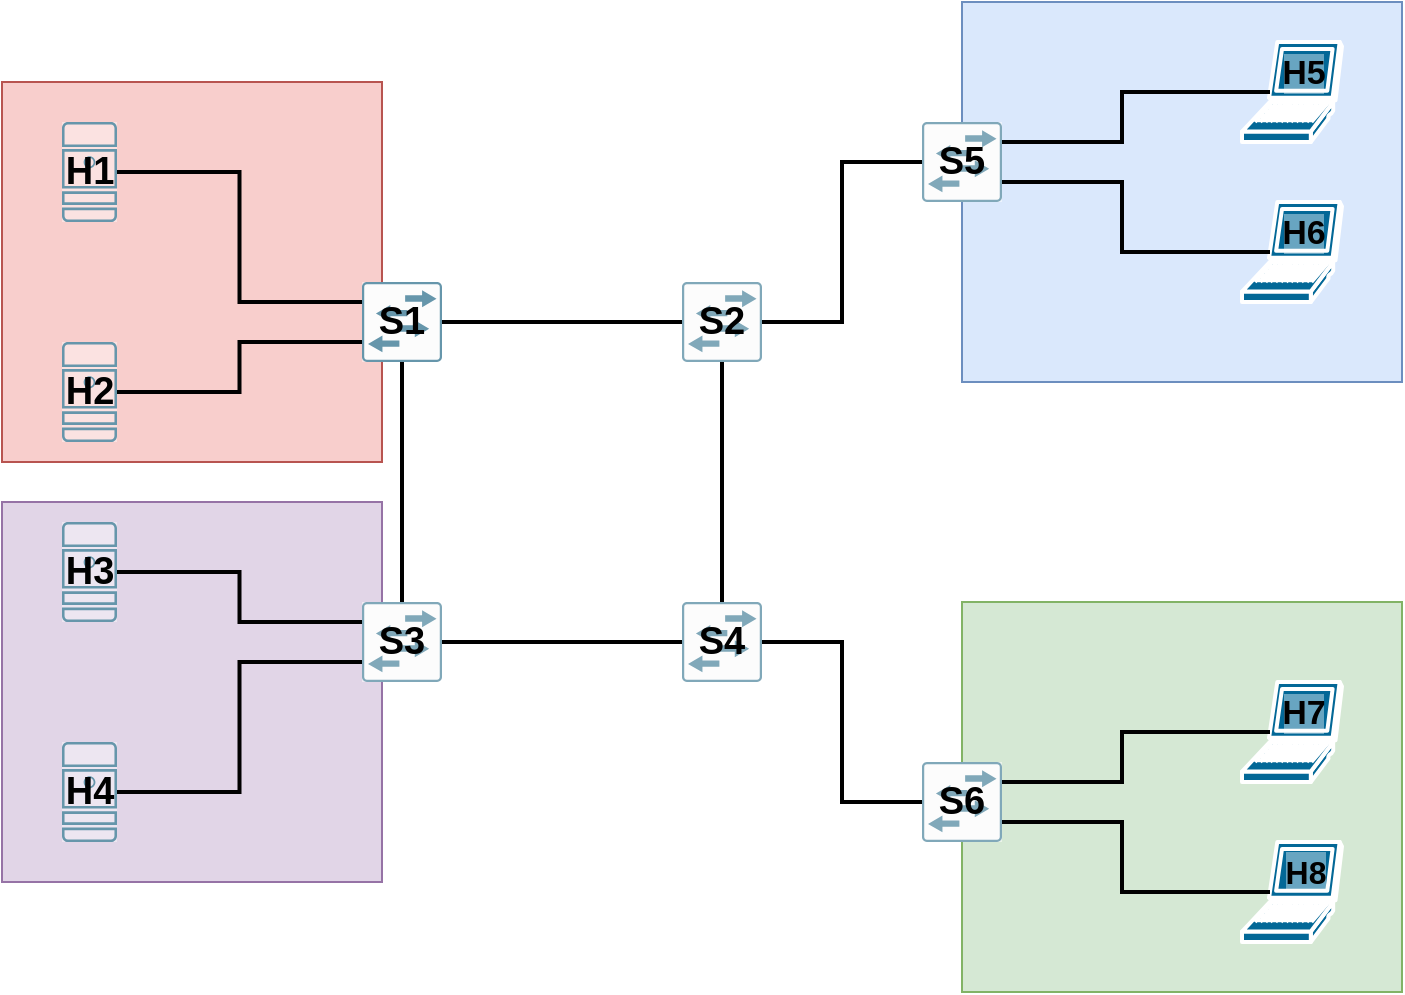 <mxfile version="24.4.13" type="github">
  <diagram name="Strona-1" id="stTNw39KlzKYSSzpZZvh">
    <mxGraphModel dx="987" dy="545" grid="1" gridSize="10" guides="1" tooltips="1" connect="1" arrows="0" fold="1" page="1" pageScale="1" pageWidth="827" pageHeight="1169" math="0" shadow="0">
      <root>
        <mxCell id="0" />
        <mxCell id="1" parent="0" />
        <mxCell id="1hEtjdNkc8aGQTdvcNFe-36" value="" style="rounded=0;whiteSpace=wrap;html=1;fillColor=#e1d5e7;strokeColor=#9673a6;" parent="1" vertex="1">
          <mxGeometry x="100" y="270" width="190" height="190" as="geometry" />
        </mxCell>
        <mxCell id="1hEtjdNkc8aGQTdvcNFe-35" value="" style="rounded=0;whiteSpace=wrap;html=1;fillColor=#f8cecc;strokeColor=#b85450;" parent="1" vertex="1">
          <mxGeometry x="100" y="60" width="190" height="190" as="geometry" />
        </mxCell>
        <mxCell id="1hEtjdNkc8aGQTdvcNFe-33" value="" style="rounded=0;whiteSpace=wrap;html=1;fillColor=#d5e8d4;strokeColor=#82b366;" parent="1" vertex="1">
          <mxGeometry x="580" y="320" width="220" height="195" as="geometry" />
        </mxCell>
        <mxCell id="1hEtjdNkc8aGQTdvcNFe-32" value="" style="rounded=0;whiteSpace=wrap;html=1;fillColor=#dae8fc;strokeColor=#6c8ebf;" parent="1" vertex="1">
          <mxGeometry x="580" y="20" width="220" height="190" as="geometry" />
        </mxCell>
        <mxCell id="1hEtjdNkc8aGQTdvcNFe-1" value="" style="sketch=0;points=[[0.015,0.015,0],[0.985,0.015,0],[0.985,0.985,0],[0.015,0.985,0],[0.25,0,0],[0.5,0,0],[0.75,0,0],[1,0.25,0],[1,0.5,0],[1,0.75,0],[0.75,1,0],[0.5,1,0],[0.25,1,0],[0,0.75,0],[0,0.5,0],[0,0.25,0]];verticalLabelPosition=bottom;html=1;verticalAlign=top;aspect=fixed;align=center;pointerEvents=1;shape=mxgraph.cisco19.server;fillColor=#005073;strokeColor=none;" parent="1" vertex="1">
          <mxGeometry x="130" y="80" width="27.5" height="50" as="geometry" />
        </mxCell>
        <mxCell id="1hEtjdNkc8aGQTdvcNFe-2" value="" style="sketch=0;points=[[0.015,0.015,0],[0.985,0.015,0],[0.985,0.985,0],[0.015,0.985,0],[0.25,0,0],[0.5,0,0],[0.75,0,0],[1,0.25,0],[1,0.5,0],[1,0.75,0],[0.75,1,0],[0.5,1,0],[0.25,1,0],[0,0.75,0],[0,0.5,0],[0,0.25,0]];verticalLabelPosition=bottom;html=1;verticalAlign=top;aspect=fixed;align=center;pointerEvents=1;shape=mxgraph.cisco19.server;fillColor=#005073;strokeColor=none;" parent="1" vertex="1">
          <mxGeometry x="130" y="190" width="27.5" height="50" as="geometry" />
        </mxCell>
        <mxCell id="1hEtjdNkc8aGQTdvcNFe-3" value="" style="sketch=0;points=[[0.015,0.015,0],[0.985,0.015,0],[0.985,0.985,0],[0.015,0.985,0],[0.25,0,0],[0.5,0,0],[0.75,0,0],[1,0.25,0],[1,0.5,0],[1,0.75,0],[0.75,1,0],[0.5,1,0],[0.25,1,0],[0,0.75,0],[0,0.5,0],[0,0.25,0]];verticalLabelPosition=bottom;html=1;verticalAlign=top;aspect=fixed;align=center;pointerEvents=1;shape=mxgraph.cisco19.server;fillColor=#005073;strokeColor=none;fillStyle=auto;" parent="1" vertex="1">
          <mxGeometry x="130" y="280" width="27.5" height="50" as="geometry" />
        </mxCell>
        <mxCell id="1hEtjdNkc8aGQTdvcNFe-4" value="" style="sketch=0;points=[[0.015,0.015,0],[0.985,0.015,0],[0.985,0.985,0],[0.015,0.985,0],[0.25,0,0],[0.5,0,0],[0.75,0,0],[1,0.25,0],[1,0.5,0],[1,0.75,0],[0.75,1,0],[0.5,1,0],[0.25,1,0],[0,0.75,0],[0,0.5,0],[0,0.25,0]];verticalLabelPosition=bottom;html=1;verticalAlign=top;aspect=fixed;align=center;pointerEvents=1;shape=mxgraph.cisco19.server;fillColor=#005073;strokeColor=none;" parent="1" vertex="1">
          <mxGeometry x="130" y="390" width="27.5" height="50" as="geometry" />
        </mxCell>
        <mxCell id="1hEtjdNkc8aGQTdvcNFe-5" value="" style="sketch=0;points=[[0.015,0.015,0],[0.985,0.015,0],[0.985,0.985,0],[0.015,0.985,0],[0.25,0,0],[0.5,0,0],[0.75,0,0],[1,0.25,0],[1,0.5,0],[1,0.75,0],[0.75,1,0],[0.5,1,0],[0.25,1,0],[0,0.75,0],[0,0.5,0],[0,0.25,0]];verticalLabelPosition=bottom;html=1;verticalAlign=top;aspect=fixed;align=center;pointerEvents=1;shape=mxgraph.cisco19.rect;prIcon=l2_switch;fillColor=#FAFAFA;strokeColor=#005073;" parent="1" vertex="1">
          <mxGeometry x="280" y="160" width="40" height="40" as="geometry" />
        </mxCell>
        <mxCell id="1hEtjdNkc8aGQTdvcNFe-6" value="" style="sketch=0;points=[[0.015,0.015,0],[0.985,0.015,0],[0.985,0.985,0],[0.015,0.985,0],[0.25,0,0],[0.5,0,0],[0.75,0,0],[1,0.25,0],[1,0.5,0],[1,0.75,0],[0.75,1,0],[0.5,1,0],[0.25,1,0],[0,0.75,0],[0,0.5,0],[0,0.25,0]];verticalLabelPosition=bottom;html=1;verticalAlign=top;aspect=fixed;align=center;pointerEvents=1;shape=mxgraph.cisco19.rect;prIcon=l2_switch;fillColor=#FAFAFA;strokeColor=#005073;" parent="1" vertex="1">
          <mxGeometry x="280" y="320" width="40" height="40" as="geometry" />
        </mxCell>
        <mxCell id="1hEtjdNkc8aGQTdvcNFe-7" value="" style="sketch=0;points=[[0.015,0.015,0],[0.985,0.015,0],[0.985,0.985,0],[0.015,0.985,0],[0.25,0,0],[0.5,0,0],[0.75,0,0],[1,0.25,0],[1,0.5,0],[1,0.75,0],[0.75,1,0],[0.5,1,0],[0.25,1,0],[0,0.75,0],[0,0.5,0],[0,0.25,0]];verticalLabelPosition=bottom;html=1;verticalAlign=top;aspect=fixed;align=center;pointerEvents=1;shape=mxgraph.cisco19.rect;prIcon=l2_switch;fillColor=#FAFAFA;strokeColor=#005073;" parent="1" vertex="1">
          <mxGeometry x="440" y="160" width="40" height="40" as="geometry" />
        </mxCell>
        <mxCell id="1hEtjdNkc8aGQTdvcNFe-8" value="" style="sketch=0;points=[[0.015,0.015,0],[0.985,0.015,0],[0.985,0.985,0],[0.015,0.985,0],[0.25,0,0],[0.5,0,0],[0.75,0,0],[1,0.25,0],[1,0.5,0],[1,0.75,0],[0.75,1,0],[0.5,1,0],[0.25,1,0],[0,0.75,0],[0,0.5,0],[0,0.25,0]];verticalLabelPosition=bottom;html=1;verticalAlign=top;aspect=fixed;align=center;pointerEvents=1;shape=mxgraph.cisco19.rect;prIcon=l2_switch;fillColor=#FAFAFA;strokeColor=#005073;" parent="1" vertex="1">
          <mxGeometry x="440" y="320" width="40" height="40" as="geometry" />
        </mxCell>
        <mxCell id="1hEtjdNkc8aGQTdvcNFe-9" value="" style="sketch=0;points=[[0.015,0.015,0],[0.985,0.015,0],[0.985,0.985,0],[0.015,0.985,0],[0.25,0,0],[0.5,0,0],[0.75,0,0],[1,0.25,0],[1,0.5,0],[1,0.75,0],[0.75,1,0],[0.5,1,0],[0.25,1,0],[0,0.75,0],[0,0.5,0],[0,0.25,0]];verticalLabelPosition=bottom;html=1;verticalAlign=top;aspect=fixed;align=center;pointerEvents=1;shape=mxgraph.cisco19.rect;prIcon=l2_switch;fillColor=#FAFAFA;strokeColor=#005073;" parent="1" vertex="1">
          <mxGeometry x="560" y="80" width="40" height="40" as="geometry" />
        </mxCell>
        <mxCell id="1hEtjdNkc8aGQTdvcNFe-10" value="" style="sketch=0;points=[[0.015,0.015,0],[0.985,0.015,0],[0.985,0.985,0],[0.015,0.985,0],[0.25,0,0],[0.5,0,0],[0.75,0,0],[1,0.25,0],[1,0.5,0],[1,0.75,0],[0.75,1,0],[0.5,1,0],[0.25,1,0],[0,0.75,0],[0,0.5,0],[0,0.25,0]];verticalLabelPosition=bottom;html=1;verticalAlign=top;aspect=fixed;align=center;pointerEvents=1;shape=mxgraph.cisco19.rect;prIcon=l2_switch;fillColor=#FAFAFA;strokeColor=#005073;" parent="1" vertex="1">
          <mxGeometry x="560" y="400" width="40" height="40" as="geometry" />
        </mxCell>
        <mxCell id="1hEtjdNkc8aGQTdvcNFe-13" style="edgeStyle=orthogonalEdgeStyle;rounded=0;orthogonalLoop=1;jettySize=auto;html=1;exitX=0;exitY=0.25;exitDx=0;exitDy=0;exitPerimeter=0;entryX=1;entryY=0.5;entryDx=0;entryDy=0;entryPerimeter=0;endArrow=none;endFill=0;strokeWidth=2;" parent="1" source="1hEtjdNkc8aGQTdvcNFe-5" target="1hEtjdNkc8aGQTdvcNFe-1" edge="1">
          <mxGeometry relative="1" as="geometry" />
        </mxCell>
        <mxCell id="1hEtjdNkc8aGQTdvcNFe-14" style="edgeStyle=orthogonalEdgeStyle;rounded=0;orthogonalLoop=1;jettySize=auto;html=1;exitX=0;exitY=0.75;exitDx=0;exitDy=0;exitPerimeter=0;entryX=1;entryY=0.5;entryDx=0;entryDy=0;entryPerimeter=0;endArrow=none;endFill=0;strokeWidth=2;" parent="1" source="1hEtjdNkc8aGQTdvcNFe-5" target="1hEtjdNkc8aGQTdvcNFe-2" edge="1">
          <mxGeometry relative="1" as="geometry" />
        </mxCell>
        <mxCell id="1hEtjdNkc8aGQTdvcNFe-15" style="edgeStyle=orthogonalEdgeStyle;rounded=0;orthogonalLoop=1;jettySize=auto;html=1;exitX=0;exitY=0.25;exitDx=0;exitDy=0;exitPerimeter=0;entryX=1;entryY=0.5;entryDx=0;entryDy=0;entryPerimeter=0;endArrow=none;endFill=0;strokeWidth=2;" parent="1" source="1hEtjdNkc8aGQTdvcNFe-6" target="1hEtjdNkc8aGQTdvcNFe-3" edge="1">
          <mxGeometry relative="1" as="geometry" />
        </mxCell>
        <mxCell id="1hEtjdNkc8aGQTdvcNFe-16" style="edgeStyle=orthogonalEdgeStyle;rounded=0;orthogonalLoop=1;jettySize=auto;html=1;exitX=0;exitY=0.75;exitDx=0;exitDy=0;exitPerimeter=0;entryX=1;entryY=0.5;entryDx=0;entryDy=0;entryPerimeter=0;endArrow=none;endFill=0;strokeWidth=2;" parent="1" source="1hEtjdNkc8aGQTdvcNFe-6" target="1hEtjdNkc8aGQTdvcNFe-4" edge="1">
          <mxGeometry relative="1" as="geometry" />
        </mxCell>
        <mxCell id="1hEtjdNkc8aGQTdvcNFe-17" style="edgeStyle=orthogonalEdgeStyle;rounded=0;orthogonalLoop=1;jettySize=auto;html=1;exitX=0.5;exitY=1;exitDx=0;exitDy=0;exitPerimeter=0;entryX=0.5;entryY=0;entryDx=0;entryDy=0;entryPerimeter=0;endArrow=none;endFill=0;strokeWidth=2;" parent="1" source="1hEtjdNkc8aGQTdvcNFe-5" target="1hEtjdNkc8aGQTdvcNFe-6" edge="1">
          <mxGeometry relative="1" as="geometry" />
        </mxCell>
        <mxCell id="1hEtjdNkc8aGQTdvcNFe-18" style="edgeStyle=orthogonalEdgeStyle;rounded=0;orthogonalLoop=1;jettySize=auto;html=1;exitX=1;exitY=0.5;exitDx=0;exitDy=0;exitPerimeter=0;entryX=0;entryY=0.5;entryDx=0;entryDy=0;entryPerimeter=0;endArrow=none;endFill=0;strokeWidth=2;" parent="1" source="1hEtjdNkc8aGQTdvcNFe-5" target="1hEtjdNkc8aGQTdvcNFe-7" edge="1">
          <mxGeometry relative="1" as="geometry" />
        </mxCell>
        <mxCell id="1hEtjdNkc8aGQTdvcNFe-19" style="edgeStyle=orthogonalEdgeStyle;rounded=0;orthogonalLoop=1;jettySize=auto;html=1;exitX=0.5;exitY=1;exitDx=0;exitDy=0;exitPerimeter=0;entryX=0.5;entryY=0;entryDx=0;entryDy=0;entryPerimeter=0;endArrow=none;endFill=0;strokeWidth=2;" parent="1" source="1hEtjdNkc8aGQTdvcNFe-7" target="1hEtjdNkc8aGQTdvcNFe-8" edge="1">
          <mxGeometry relative="1" as="geometry" />
        </mxCell>
        <mxCell id="1hEtjdNkc8aGQTdvcNFe-20" style="edgeStyle=orthogonalEdgeStyle;rounded=0;orthogonalLoop=1;jettySize=auto;html=1;exitX=0;exitY=0.5;exitDx=0;exitDy=0;exitPerimeter=0;entryX=1;entryY=0.5;entryDx=0;entryDy=0;entryPerimeter=0;endArrow=none;endFill=0;strokeWidth=2;" parent="1" source="1hEtjdNkc8aGQTdvcNFe-8" target="1hEtjdNkc8aGQTdvcNFe-6" edge="1">
          <mxGeometry relative="1" as="geometry" />
        </mxCell>
        <mxCell id="1hEtjdNkc8aGQTdvcNFe-21" style="edgeStyle=orthogonalEdgeStyle;rounded=0;orthogonalLoop=1;jettySize=auto;html=1;exitX=1;exitY=0.5;exitDx=0;exitDy=0;exitPerimeter=0;entryX=0;entryY=0.5;entryDx=0;entryDy=0;entryPerimeter=0;endArrow=none;endFill=0;strokeWidth=2;" parent="1" source="1hEtjdNkc8aGQTdvcNFe-7" target="1hEtjdNkc8aGQTdvcNFe-9" edge="1">
          <mxGeometry relative="1" as="geometry" />
        </mxCell>
        <mxCell id="1hEtjdNkc8aGQTdvcNFe-22" style="edgeStyle=orthogonalEdgeStyle;rounded=0;orthogonalLoop=1;jettySize=auto;html=1;exitX=1;exitY=0.5;exitDx=0;exitDy=0;exitPerimeter=0;entryX=0;entryY=0.5;entryDx=0;entryDy=0;entryPerimeter=0;endArrow=none;endFill=0;strokeWidth=2;" parent="1" source="1hEtjdNkc8aGQTdvcNFe-8" target="1hEtjdNkc8aGQTdvcNFe-10" edge="1">
          <mxGeometry relative="1" as="geometry" />
        </mxCell>
        <mxCell id="1hEtjdNkc8aGQTdvcNFe-23" value="" style="shape=mxgraph.cisco.computers_and_peripherals.laptop;html=1;pointerEvents=1;dashed=0;fillColor=#036897;strokeColor=#ffffff;strokeWidth=2;verticalLabelPosition=bottom;verticalAlign=top;align=center;outlineConnect=0;" parent="1" vertex="1">
          <mxGeometry x="720" y="40" width="50" height="50" as="geometry" />
        </mxCell>
        <mxCell id="1hEtjdNkc8aGQTdvcNFe-24" value="" style="shape=mxgraph.cisco.computers_and_peripherals.laptop;html=1;pointerEvents=1;dashed=0;fillColor=#036897;strokeColor=#ffffff;strokeWidth=2;verticalLabelPosition=bottom;verticalAlign=top;align=center;outlineConnect=0;" parent="1" vertex="1">
          <mxGeometry x="720" y="120" width="50" height="50" as="geometry" />
        </mxCell>
        <mxCell id="1hEtjdNkc8aGQTdvcNFe-25" value="" style="shape=mxgraph.cisco.computers_and_peripherals.laptop;html=1;pointerEvents=1;dashed=0;fillColor=#036897;strokeColor=#ffffff;strokeWidth=2;verticalLabelPosition=bottom;verticalAlign=top;align=center;outlineConnect=0;" parent="1" vertex="1">
          <mxGeometry x="720" y="360" width="50" height="50" as="geometry" />
        </mxCell>
        <mxCell id="1hEtjdNkc8aGQTdvcNFe-26" value="" style="shape=mxgraph.cisco.computers_and_peripherals.laptop;html=1;pointerEvents=1;dashed=0;fillColor=#036897;strokeColor=#ffffff;strokeWidth=2;verticalLabelPosition=bottom;verticalAlign=top;align=center;outlineConnect=0;" parent="1" vertex="1">
          <mxGeometry x="720" y="440" width="50" height="50" as="geometry" />
        </mxCell>
        <mxCell id="1hEtjdNkc8aGQTdvcNFe-27" style="edgeStyle=orthogonalEdgeStyle;rounded=0;orthogonalLoop=1;jettySize=auto;html=1;exitX=0.28;exitY=0.5;exitDx=0;exitDy=0;exitPerimeter=0;entryX=1;entryY=0.25;entryDx=0;entryDy=0;entryPerimeter=0;endArrow=none;endFill=0;strokeWidth=2;" parent="1" source="1hEtjdNkc8aGQTdvcNFe-23" target="1hEtjdNkc8aGQTdvcNFe-9" edge="1">
          <mxGeometry relative="1" as="geometry" />
        </mxCell>
        <mxCell id="1hEtjdNkc8aGQTdvcNFe-28" style="edgeStyle=orthogonalEdgeStyle;rounded=0;orthogonalLoop=1;jettySize=auto;html=1;exitX=0.28;exitY=0.5;exitDx=0;exitDy=0;exitPerimeter=0;entryX=1;entryY=0.75;entryDx=0;entryDy=0;entryPerimeter=0;endArrow=none;endFill=0;strokeWidth=2;" parent="1" source="1hEtjdNkc8aGQTdvcNFe-24" target="1hEtjdNkc8aGQTdvcNFe-9" edge="1">
          <mxGeometry relative="1" as="geometry" />
        </mxCell>
        <mxCell id="1hEtjdNkc8aGQTdvcNFe-29" style="edgeStyle=orthogonalEdgeStyle;rounded=0;orthogonalLoop=1;jettySize=auto;html=1;exitX=0.28;exitY=0.5;exitDx=0;exitDy=0;exitPerimeter=0;entryX=1;entryY=0.25;entryDx=0;entryDy=0;entryPerimeter=0;endArrow=none;endFill=0;strokeWidth=2;" parent="1" source="1hEtjdNkc8aGQTdvcNFe-25" target="1hEtjdNkc8aGQTdvcNFe-10" edge="1">
          <mxGeometry relative="1" as="geometry" />
        </mxCell>
        <mxCell id="1hEtjdNkc8aGQTdvcNFe-30" style="edgeStyle=orthogonalEdgeStyle;rounded=0;orthogonalLoop=1;jettySize=auto;html=1;exitX=0.28;exitY=0.5;exitDx=0;exitDy=0;exitPerimeter=0;entryX=1;entryY=0.75;entryDx=0;entryDy=0;entryPerimeter=0;endArrow=none;endFill=0;strokeWidth=2;" parent="1" source="1hEtjdNkc8aGQTdvcNFe-26" target="1hEtjdNkc8aGQTdvcNFe-10" edge="1">
          <mxGeometry relative="1" as="geometry" />
        </mxCell>
        <mxCell id="Z8VADy4UjkKgTfS7tbow-1" value="S1" style="rounded=0;whiteSpace=wrap;html=1;opacity=40;strokeWidth=1;fontStyle=1;fontSize=19;strokeColor=none;" vertex="1" parent="1">
          <mxGeometry x="280" y="160" width="40" height="40" as="geometry" />
        </mxCell>
        <mxCell id="Z8VADy4UjkKgTfS7tbow-2" value="S2" style="rounded=0;whiteSpace=wrap;html=1;opacity=50;strokeWidth=1;fontStyle=1;fontSize=19;strokeColor=none;" vertex="1" parent="1">
          <mxGeometry x="440" y="160" width="40" height="40" as="geometry" />
        </mxCell>
        <mxCell id="Z8VADy4UjkKgTfS7tbow-3" value="S3" style="rounded=0;whiteSpace=wrap;html=1;opacity=50;strokeWidth=1;fontStyle=1;fontSize=19;strokeColor=none;" vertex="1" parent="1">
          <mxGeometry x="280" y="320" width="40" height="40" as="geometry" />
        </mxCell>
        <mxCell id="Z8VADy4UjkKgTfS7tbow-4" value="S4" style="rounded=0;whiteSpace=wrap;html=1;opacity=50;strokeWidth=1;fontStyle=1;fontSize=19;strokeColor=none;" vertex="1" parent="1">
          <mxGeometry x="440" y="320" width="40" height="40" as="geometry" />
        </mxCell>
        <mxCell id="Z8VADy4UjkKgTfS7tbow-5" value="S5" style="rounded=0;whiteSpace=wrap;html=1;opacity=50;strokeWidth=1;fontStyle=1;fontSize=19;strokeColor=none;" vertex="1" parent="1">
          <mxGeometry x="560" y="80" width="40" height="40" as="geometry" />
        </mxCell>
        <mxCell id="Z8VADy4UjkKgTfS7tbow-6" value="S6" style="rounded=0;whiteSpace=wrap;html=1;opacity=50;strokeWidth=1;fontStyle=1;fontSize=19;strokeColor=none;" vertex="1" parent="1">
          <mxGeometry x="560" y="400" width="40" height="40" as="geometry" />
        </mxCell>
        <mxCell id="Z8VADy4UjkKgTfS7tbow-7" value="H1" style="rounded=0;whiteSpace=wrap;html=1;opacity=40;strokeWidth=1;fontStyle=1;fontSize=19;strokeColor=none;" vertex="1" parent="1">
          <mxGeometry x="130" y="80" width="27.5" height="50" as="geometry" />
        </mxCell>
        <mxCell id="Z8VADy4UjkKgTfS7tbow-8" value="H2&lt;span style=&quot;color: rgba(0, 0, 0, 0); font-family: monospace; font-size: 0px; font-weight: 400; text-align: start; text-wrap-mode: nowrap;&quot;&gt;%3CmxGraphModel%3E%3Croot%3E%3CmxCell%20id%3D%220%22%2F%3E%3CmxCell%20id%3D%221%22%20parent%3D%220%22%2F%3E%3CmxCell%20id%3D%222%22%20value%3D%22H1%22%20style%3D%22rounded%3D0%3BwhiteSpace%3Dwrap%3Bhtml%3D1%3Bopacity%3D40%3BstrokeWidth%3D1%3BfontStyle%3D1%3BfontSize%3D19%3BstrokeColor%3Dnone%3B%22%20vertex%3D%221%22%20parent%3D%221%22%3E%3CmxGeometry%20x%3D%22130%22%20y%3D%2280%22%20width%3D%2227.5%22%20height%3D%2250%22%20as%3D%22geometry%22%2F%3E%3C%2FmxCell%3E%3C%2Froot%3E%3C%2FmxGraphModel%3E&lt;/span&gt;" style="rounded=0;whiteSpace=wrap;html=1;opacity=40;strokeWidth=1;fontStyle=1;fontSize=19;strokeColor=none;" vertex="1" parent="1">
          <mxGeometry x="130" y="190" width="27.5" height="50" as="geometry" />
        </mxCell>
        <mxCell id="Z8VADy4UjkKgTfS7tbow-9" value="H3" style="rounded=0;whiteSpace=wrap;html=1;opacity=40;strokeWidth=1;fontStyle=1;fontSize=19;strokeColor=none;" vertex="1" parent="1">
          <mxGeometry x="130" y="280" width="27.5" height="50" as="geometry" />
        </mxCell>
        <mxCell id="Z8VADy4UjkKgTfS7tbow-10" value="H4" style="rounded=0;whiteSpace=wrap;html=1;opacity=40;strokeWidth=1;fontStyle=1;fontSize=19;strokeColor=none;" vertex="1" parent="1">
          <mxGeometry x="130" y="390" width="27.5" height="50" as="geometry" />
        </mxCell>
        <mxCell id="Z8VADy4UjkKgTfS7tbow-11" value="H5" style="rounded=0;whiteSpace=wrap;html=1;opacity=40;strokeWidth=1;fontStyle=1;fontSize=17;strokeColor=none;fillColor=default;fontColor=#000000;labelBackgroundColor=none;" vertex="1" parent="1">
          <mxGeometry x="741" y="46" width="20" height="20" as="geometry" />
        </mxCell>
        <mxCell id="Z8VADy4UjkKgTfS7tbow-12" value="H6" style="rounded=0;whiteSpace=wrap;html=1;opacity=40;strokeWidth=1;fontStyle=1;fontSize=17;strokeColor=none;fillColor=default;fontColor=#000000;labelBackgroundColor=none;" vertex="1" parent="1">
          <mxGeometry x="741" y="126" width="20" height="20" as="geometry" />
        </mxCell>
        <mxCell id="Z8VADy4UjkKgTfS7tbow-13" value="H7" style="rounded=0;whiteSpace=wrap;html=1;opacity=40;strokeWidth=1;fontStyle=1;fontSize=17;strokeColor=none;fillColor=default;fontColor=#000000;labelBackgroundColor=none;" vertex="1" parent="1">
          <mxGeometry x="741" y="366" width="20" height="20" as="geometry" />
        </mxCell>
        <mxCell id="Z8VADy4UjkKgTfS7tbow-14" value="H8" style="rounded=0;whiteSpace=wrap;html=1;opacity=40;strokeWidth=1;fontStyle=1;fontSize=16;strokeColor=none;fillColor=default;fontColor=#000000;labelBackgroundColor=none;" vertex="1" parent="1">
          <mxGeometry x="742" y="445" width="20" height="20" as="geometry" />
        </mxCell>
      </root>
    </mxGraphModel>
  </diagram>
</mxfile>
